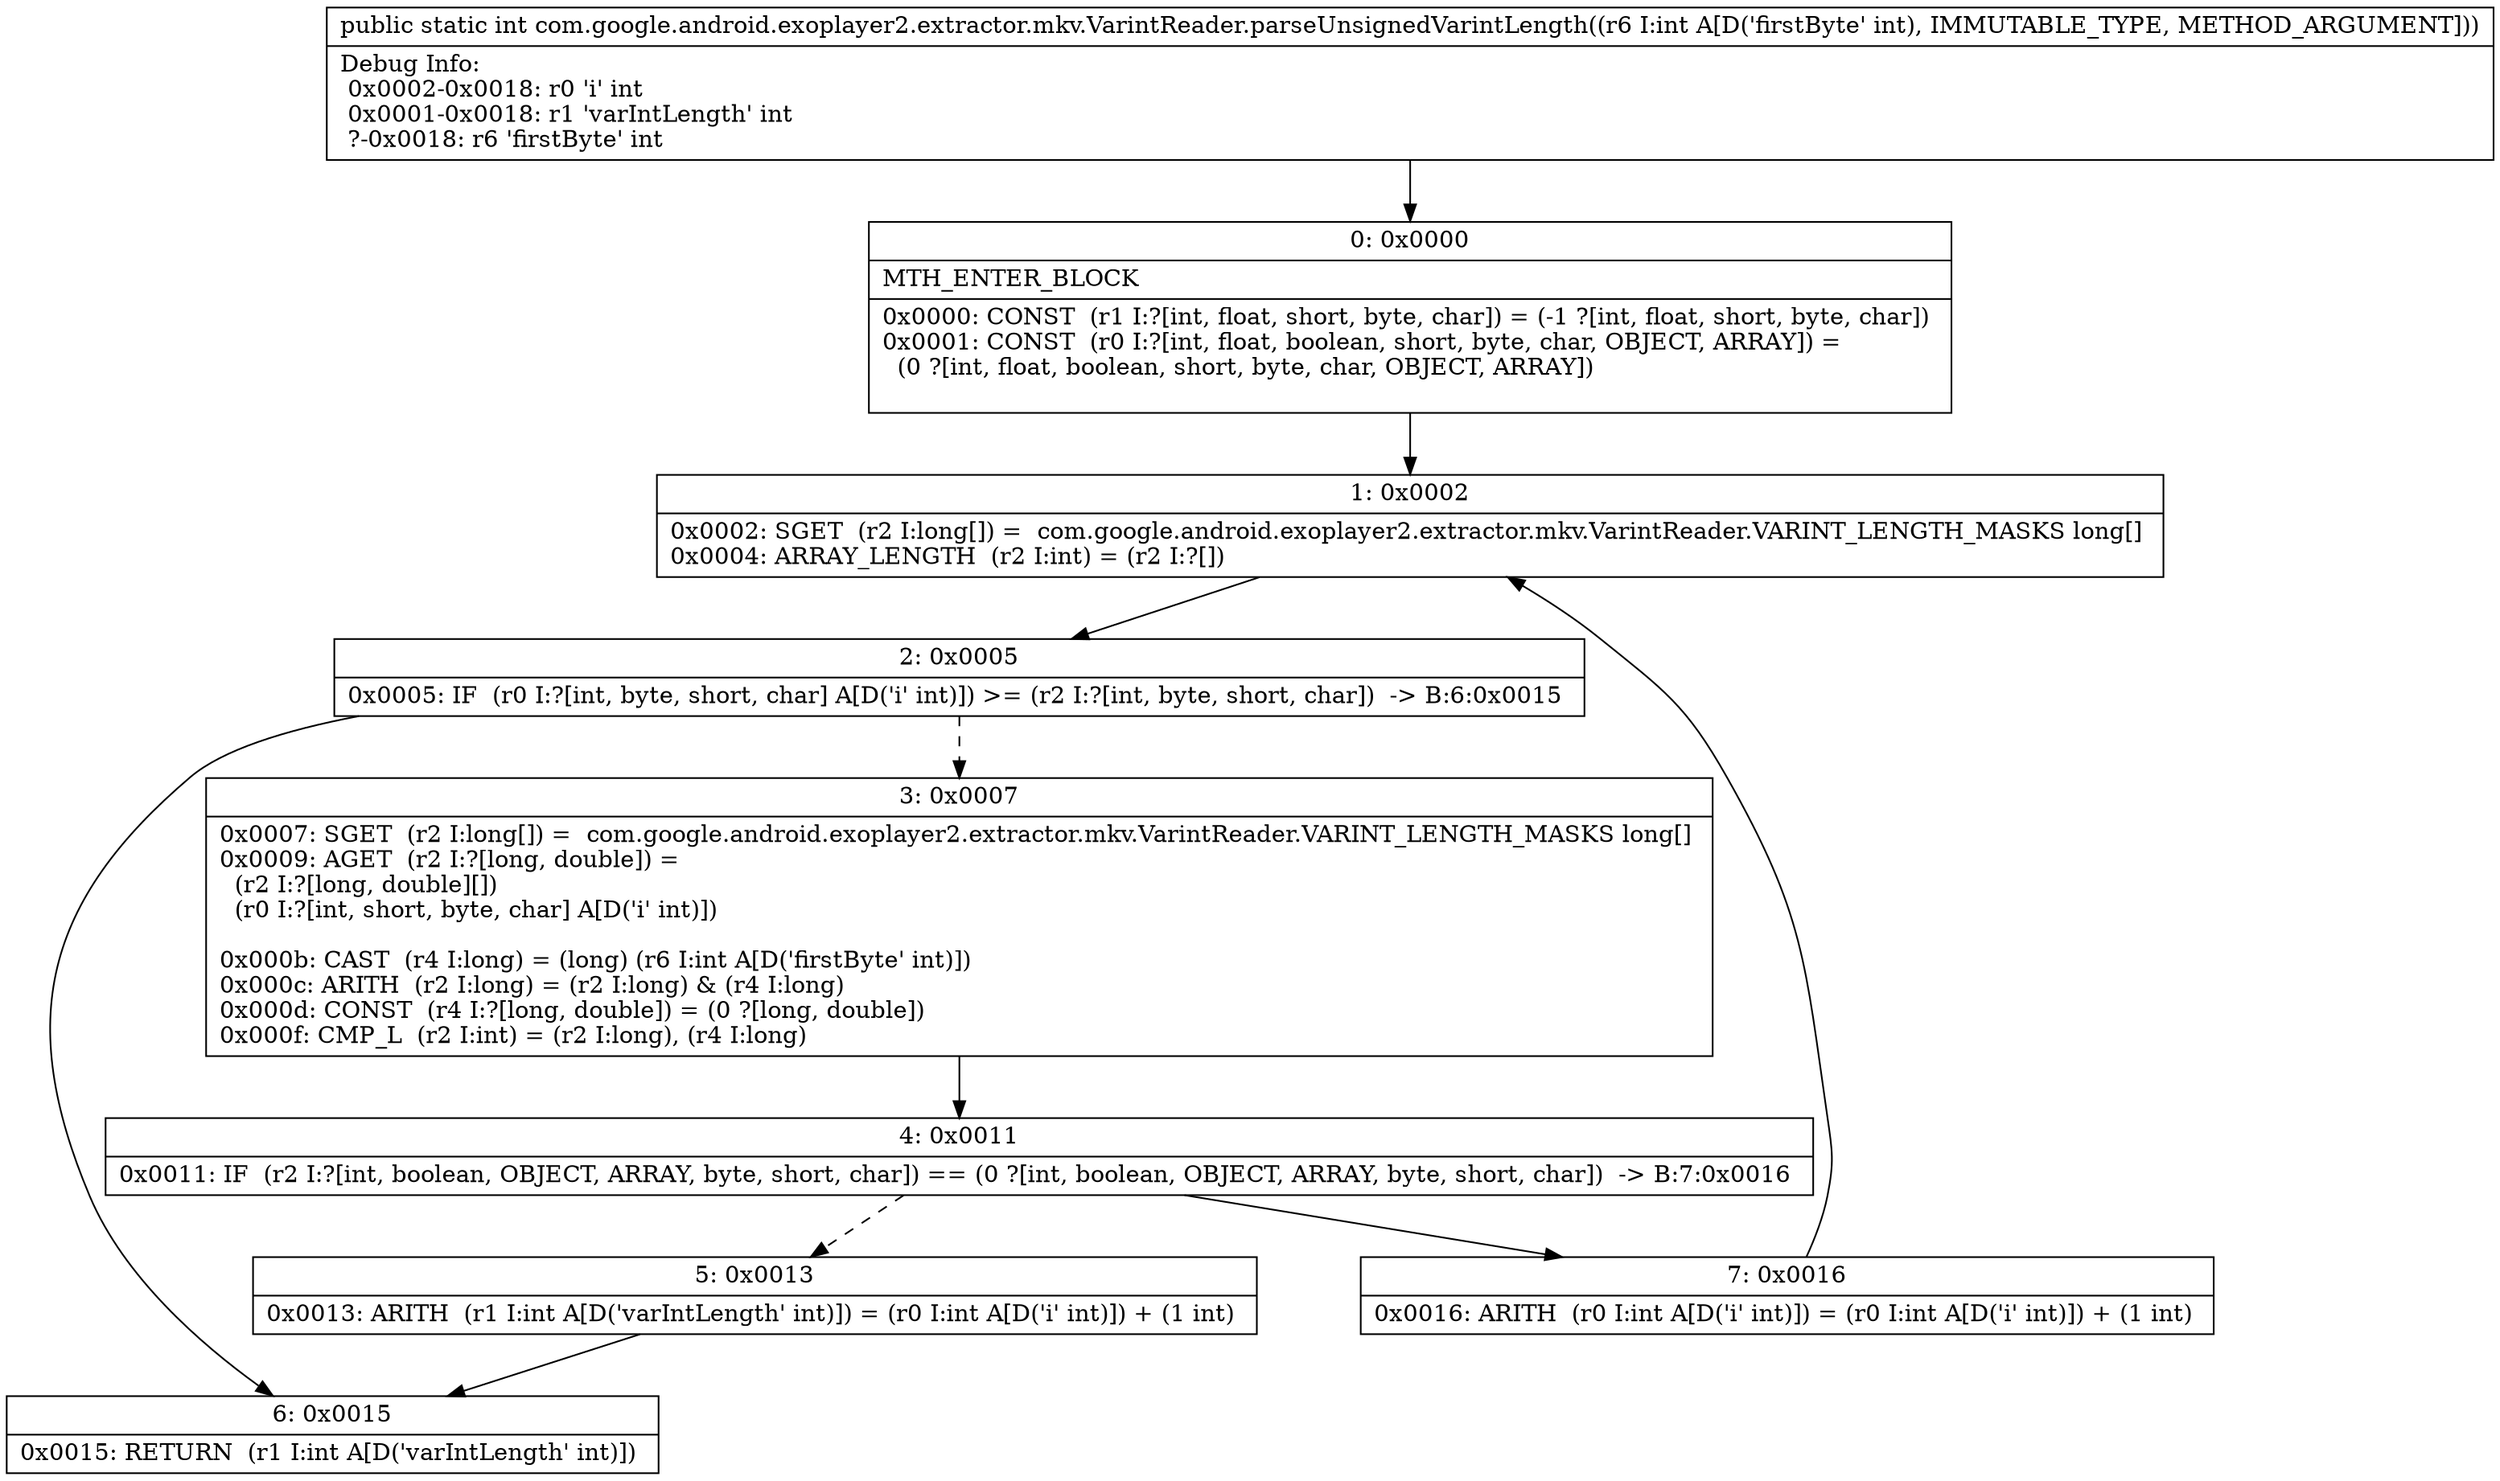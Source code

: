 digraph "CFG forcom.google.android.exoplayer2.extractor.mkv.VarintReader.parseUnsignedVarintLength(I)I" {
Node_0 [shape=record,label="{0\:\ 0x0000|MTH_ENTER_BLOCK\l|0x0000: CONST  (r1 I:?[int, float, short, byte, char]) = (\-1 ?[int, float, short, byte, char]) \l0x0001: CONST  (r0 I:?[int, float, boolean, short, byte, char, OBJECT, ARRAY]) = \l  (0 ?[int, float, boolean, short, byte, char, OBJECT, ARRAY])\l \l}"];
Node_1 [shape=record,label="{1\:\ 0x0002|0x0002: SGET  (r2 I:long[]) =  com.google.android.exoplayer2.extractor.mkv.VarintReader.VARINT_LENGTH_MASKS long[] \l0x0004: ARRAY_LENGTH  (r2 I:int) = (r2 I:?[]) \l}"];
Node_2 [shape=record,label="{2\:\ 0x0005|0x0005: IF  (r0 I:?[int, byte, short, char] A[D('i' int)]) \>= (r2 I:?[int, byte, short, char])  \-\> B:6:0x0015 \l}"];
Node_3 [shape=record,label="{3\:\ 0x0007|0x0007: SGET  (r2 I:long[]) =  com.google.android.exoplayer2.extractor.mkv.VarintReader.VARINT_LENGTH_MASKS long[] \l0x0009: AGET  (r2 I:?[long, double]) = \l  (r2 I:?[long, double][])\l  (r0 I:?[int, short, byte, char] A[D('i' int)])\l \l0x000b: CAST  (r4 I:long) = (long) (r6 I:int A[D('firstByte' int)]) \l0x000c: ARITH  (r2 I:long) = (r2 I:long) & (r4 I:long) \l0x000d: CONST  (r4 I:?[long, double]) = (0 ?[long, double]) \l0x000f: CMP_L  (r2 I:int) = (r2 I:long), (r4 I:long) \l}"];
Node_4 [shape=record,label="{4\:\ 0x0011|0x0011: IF  (r2 I:?[int, boolean, OBJECT, ARRAY, byte, short, char]) == (0 ?[int, boolean, OBJECT, ARRAY, byte, short, char])  \-\> B:7:0x0016 \l}"];
Node_5 [shape=record,label="{5\:\ 0x0013|0x0013: ARITH  (r1 I:int A[D('varIntLength' int)]) = (r0 I:int A[D('i' int)]) + (1 int) \l}"];
Node_6 [shape=record,label="{6\:\ 0x0015|0x0015: RETURN  (r1 I:int A[D('varIntLength' int)]) \l}"];
Node_7 [shape=record,label="{7\:\ 0x0016|0x0016: ARITH  (r0 I:int A[D('i' int)]) = (r0 I:int A[D('i' int)]) + (1 int) \l}"];
MethodNode[shape=record,label="{public static int com.google.android.exoplayer2.extractor.mkv.VarintReader.parseUnsignedVarintLength((r6 I:int A[D('firstByte' int), IMMUTABLE_TYPE, METHOD_ARGUMENT]))  | Debug Info:\l  0x0002\-0x0018: r0 'i' int\l  0x0001\-0x0018: r1 'varIntLength' int\l  ?\-0x0018: r6 'firstByte' int\l}"];
MethodNode -> Node_0;
Node_0 -> Node_1;
Node_1 -> Node_2;
Node_2 -> Node_3[style=dashed];
Node_2 -> Node_6;
Node_3 -> Node_4;
Node_4 -> Node_5[style=dashed];
Node_4 -> Node_7;
Node_5 -> Node_6;
Node_7 -> Node_1;
}

